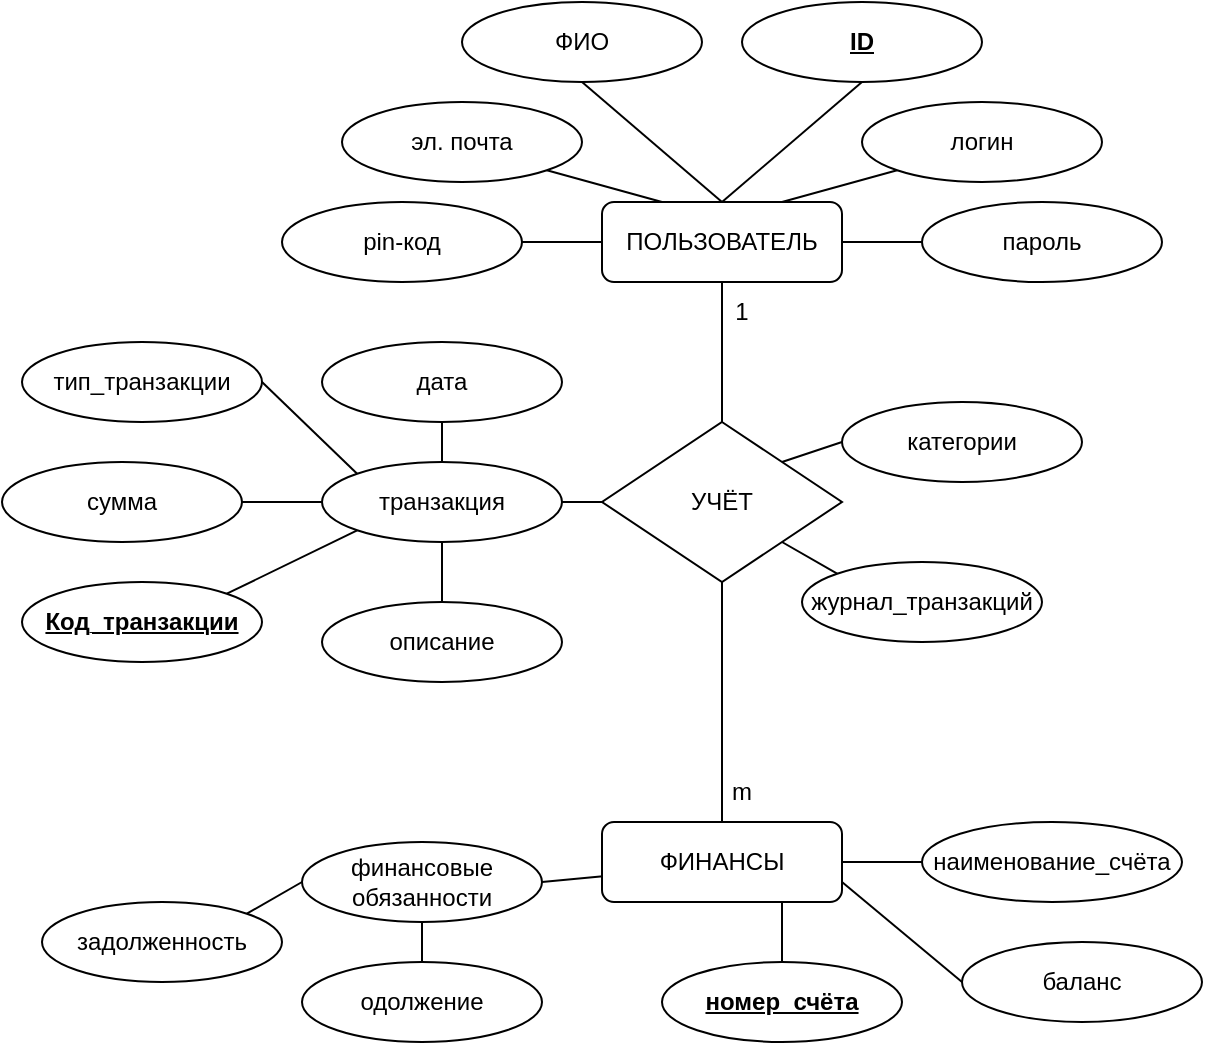 <mxfile version="22.0.4" type="device">
  <diagram name="Страница — 1" id="ZCq6h6P0zEXbTGPvVUHU">
    <mxGraphModel dx="1970" dy="1757" grid="1" gridSize="10" guides="1" tooltips="1" connect="1" arrows="1" fold="1" page="1" pageScale="1" pageWidth="827" pageHeight="1169" math="0" shadow="0">
      <root>
        <mxCell id="0" />
        <mxCell id="1" parent="0" />
        <mxCell id="e3u21Hywk7B6BTD9VeC_-1" value="ПОЛЬЗОВАТЕЛЬ" style="rounded=1;whiteSpace=wrap;html=1;" parent="1" vertex="1">
          <mxGeometry x="200" y="30" width="120" height="40" as="geometry" />
        </mxCell>
        <mxCell id="e3u21Hywk7B6BTD9VeC_-2" value="УЧЁТ" style="rhombus;whiteSpace=wrap;html=1;" parent="1" vertex="1">
          <mxGeometry x="200" y="140" width="120" height="80" as="geometry" />
        </mxCell>
        <mxCell id="hS-4HyBoHkUTcOerLhwg-1" style="rounded=0;orthogonalLoop=1;jettySize=auto;html=1;exitX=0.009;exitY=0.903;exitDx=0;exitDy=0;entryX=1;entryY=0.5;entryDx=0;entryDy=0;endArrow=none;endFill=0;exitPerimeter=0;" edge="1" parent="1" target="e3u21Hywk7B6BTD9VeC_-50">
          <mxGeometry relative="1" as="geometry">
            <mxPoint x="211.08" y="366.12" as="sourcePoint" />
          </mxGeometry>
        </mxCell>
        <mxCell id="e3u21Hywk7B6BTD9VeC_-3" value="ФИНАНСЫ" style="rounded=1;whiteSpace=wrap;html=1;" parent="1" vertex="1">
          <mxGeometry x="200" y="340" width="120" height="40" as="geometry" />
        </mxCell>
        <mxCell id="e3u21Hywk7B6BTD9VeC_-4" value="" style="endArrow=none;html=1;rounded=0;entryX=0.5;entryY=1;entryDx=0;entryDy=0;exitX=0.5;exitY=0;exitDx=0;exitDy=0;" parent="1" source="e3u21Hywk7B6BTD9VeC_-2" target="e3u21Hywk7B6BTD9VeC_-1" edge="1">
          <mxGeometry width="50" height="50" relative="1" as="geometry">
            <mxPoint x="180" y="150" as="sourcePoint" />
            <mxPoint x="230" y="100" as="targetPoint" />
          </mxGeometry>
        </mxCell>
        <mxCell id="e3u21Hywk7B6BTD9VeC_-5" value="" style="endArrow=none;html=1;rounded=0;exitX=0.5;exitY=1;exitDx=0;exitDy=0;entryX=0.5;entryY=0;entryDx=0;entryDy=0;" parent="1" source="e3u21Hywk7B6BTD9VeC_-2" target="e3u21Hywk7B6BTD9VeC_-3" edge="1">
          <mxGeometry width="50" height="50" relative="1" as="geometry">
            <mxPoint x="390" y="300" as="sourcePoint" />
            <mxPoint x="440" y="250" as="targetPoint" />
          </mxGeometry>
        </mxCell>
        <mxCell id="e3u21Hywk7B6BTD9VeC_-6" value="логин" style="ellipse;whiteSpace=wrap;html=1;" parent="1" vertex="1">
          <mxGeometry x="330" y="-20" width="120" height="40" as="geometry" />
        </mxCell>
        <mxCell id="e3u21Hywk7B6BTD9VeC_-7" value="пароль" style="ellipse;whiteSpace=wrap;html=1;" parent="1" vertex="1">
          <mxGeometry x="360" y="30" width="120" height="40" as="geometry" />
        </mxCell>
        <mxCell id="e3u21Hywk7B6BTD9VeC_-8" value="ФИО" style="ellipse;whiteSpace=wrap;html=1;" parent="1" vertex="1">
          <mxGeometry x="130" y="-70" width="120" height="40" as="geometry" />
        </mxCell>
        <mxCell id="e3u21Hywk7B6BTD9VeC_-9" value="эл. почта" style="ellipse;whiteSpace=wrap;html=1;" parent="1" vertex="1">
          <mxGeometry x="70" y="-20" width="120" height="40" as="geometry" />
        </mxCell>
        <mxCell id="e3u21Hywk7B6BTD9VeC_-10" value="pin-код" style="ellipse;whiteSpace=wrap;html=1;" parent="1" vertex="1">
          <mxGeometry x="40" y="30" width="120" height="40" as="geometry" />
        </mxCell>
        <mxCell id="e3u21Hywk7B6BTD9VeC_-11" value="" style="endArrow=none;html=1;rounded=0;entryX=0;entryY=0.5;entryDx=0;entryDy=0;exitX=1;exitY=0.5;exitDx=0;exitDy=0;" parent="1" source="e3u21Hywk7B6BTD9VeC_-1" target="e3u21Hywk7B6BTD9VeC_-7" edge="1">
          <mxGeometry width="50" height="50" relative="1" as="geometry">
            <mxPoint x="390" y="180" as="sourcePoint" />
            <mxPoint x="440" y="130" as="targetPoint" />
          </mxGeometry>
        </mxCell>
        <mxCell id="e3u21Hywk7B6BTD9VeC_-12" value="" style="endArrow=none;html=1;rounded=0;entryX=0;entryY=1;entryDx=0;entryDy=0;exitX=0.75;exitY=0;exitDx=0;exitDy=0;" parent="1" source="e3u21Hywk7B6BTD9VeC_-1" target="e3u21Hywk7B6BTD9VeC_-6" edge="1">
          <mxGeometry width="50" height="50" relative="1" as="geometry">
            <mxPoint x="390" y="180" as="sourcePoint" />
            <mxPoint x="440" y="130" as="targetPoint" />
          </mxGeometry>
        </mxCell>
        <mxCell id="e3u21Hywk7B6BTD9VeC_-13" value="" style="endArrow=none;html=1;rounded=0;exitX=0.5;exitY=1;exitDx=0;exitDy=0;entryX=0.5;entryY=0;entryDx=0;entryDy=0;" parent="1" source="e3u21Hywk7B6BTD9VeC_-8" target="e3u21Hywk7B6BTD9VeC_-1" edge="1">
          <mxGeometry width="50" height="50" relative="1" as="geometry">
            <mxPoint x="390" y="180" as="sourcePoint" />
            <mxPoint x="440" y="130" as="targetPoint" />
          </mxGeometry>
        </mxCell>
        <mxCell id="e3u21Hywk7B6BTD9VeC_-14" value="" style="endArrow=none;html=1;rounded=0;entryX=1;entryY=1;entryDx=0;entryDy=0;exitX=0.25;exitY=0;exitDx=0;exitDy=0;" parent="1" source="e3u21Hywk7B6BTD9VeC_-1" target="e3u21Hywk7B6BTD9VeC_-9" edge="1">
          <mxGeometry width="50" height="50" relative="1" as="geometry">
            <mxPoint x="390" y="180" as="sourcePoint" />
            <mxPoint x="440" y="130" as="targetPoint" />
          </mxGeometry>
        </mxCell>
        <mxCell id="e3u21Hywk7B6BTD9VeC_-15" value="" style="endArrow=none;html=1;rounded=0;exitX=1;exitY=0.5;exitDx=0;exitDy=0;entryX=0;entryY=0.5;entryDx=0;entryDy=0;" parent="1" source="e3u21Hywk7B6BTD9VeC_-10" target="e3u21Hywk7B6BTD9VeC_-1" edge="1">
          <mxGeometry width="50" height="50" relative="1" as="geometry">
            <mxPoint x="390" y="180" as="sourcePoint" />
            <mxPoint x="440" y="130" as="targetPoint" />
          </mxGeometry>
        </mxCell>
        <mxCell id="e3u21Hywk7B6BTD9VeC_-16" value="&lt;b&gt;&lt;u&gt;номер_счёта&lt;/u&gt;&lt;/b&gt;" style="ellipse;whiteSpace=wrap;html=1;" parent="1" vertex="1">
          <mxGeometry x="230" y="410" width="120" height="40" as="geometry" />
        </mxCell>
        <mxCell id="e3u21Hywk7B6BTD9VeC_-17" value="наименование_счёта" style="ellipse;whiteSpace=wrap;html=1;" parent="1" vertex="1">
          <mxGeometry x="360" y="340" width="130" height="40" as="geometry" />
        </mxCell>
        <mxCell id="e3u21Hywk7B6BTD9VeC_-20" value="баланс" style="ellipse;whiteSpace=wrap;html=1;" parent="1" vertex="1">
          <mxGeometry x="380" y="400" width="120" height="40" as="geometry" />
        </mxCell>
        <mxCell id="e3u21Hywk7B6BTD9VeC_-24" value="" style="endArrow=none;html=1;rounded=0;exitX=0.5;exitY=0;exitDx=0;exitDy=0;entryX=0.75;entryY=1;entryDx=0;entryDy=0;" parent="1" source="e3u21Hywk7B6BTD9VeC_-16" target="e3u21Hywk7B6BTD9VeC_-3" edge="1">
          <mxGeometry width="50" height="50" relative="1" as="geometry">
            <mxPoint x="280" y="140" as="sourcePoint" />
            <mxPoint x="330" y="90" as="targetPoint" />
          </mxGeometry>
        </mxCell>
        <mxCell id="e3u21Hywk7B6BTD9VeC_-30" value="" style="endArrow=none;html=1;rounded=0;entryX=0;entryY=0.5;entryDx=0;entryDy=0;exitX=1;exitY=0.5;exitDx=0;exitDy=0;" parent="1" source="e3u21Hywk7B6BTD9VeC_-3" target="e3u21Hywk7B6BTD9VeC_-17" edge="1">
          <mxGeometry width="50" height="50" relative="1" as="geometry">
            <mxPoint x="280" y="140" as="sourcePoint" />
            <mxPoint x="330" y="90" as="targetPoint" />
          </mxGeometry>
        </mxCell>
        <mxCell id="e3u21Hywk7B6BTD9VeC_-31" value="" style="endArrow=none;html=1;rounded=0;entryX=0;entryY=0.5;entryDx=0;entryDy=0;exitX=1;exitY=0.75;exitDx=0;exitDy=0;" parent="1" source="e3u21Hywk7B6BTD9VeC_-3" target="e3u21Hywk7B6BTD9VeC_-20" edge="1">
          <mxGeometry width="50" height="50" relative="1" as="geometry">
            <mxPoint x="280" y="140" as="sourcePoint" />
            <mxPoint x="330" y="90" as="targetPoint" />
          </mxGeometry>
        </mxCell>
        <mxCell id="e3u21Hywk7B6BTD9VeC_-36" value="1" style="text;html=1;strokeColor=none;fillColor=none;align=center;verticalAlign=middle;whiteSpace=wrap;rounded=0;" parent="1" vertex="1">
          <mxGeometry x="260" y="70" width="20" height="30" as="geometry" />
        </mxCell>
        <mxCell id="e3u21Hywk7B6BTD9VeC_-37" value="m" style="text;html=1;strokeColor=none;fillColor=none;align=center;verticalAlign=middle;whiteSpace=wrap;rounded=0;" parent="1" vertex="1">
          <mxGeometry x="260" y="310" width="20" height="30" as="geometry" />
        </mxCell>
        <mxCell id="e3u21Hywk7B6BTD9VeC_-48" value="журнал_транзакций" style="ellipse;whiteSpace=wrap;html=1;" parent="1" vertex="1">
          <mxGeometry x="300" y="210" width="120" height="40" as="geometry" />
        </mxCell>
        <mxCell id="e3u21Hywk7B6BTD9VeC_-49" value="" style="endArrow=none;html=1;rounded=0;exitX=0;exitY=0;exitDx=0;exitDy=0;entryX=1;entryY=1;entryDx=0;entryDy=0;" parent="1" source="e3u21Hywk7B6BTD9VeC_-48" target="e3u21Hywk7B6BTD9VeC_-2" edge="1">
          <mxGeometry width="50" height="50" relative="1" as="geometry">
            <mxPoint x="270" y="210" as="sourcePoint" />
            <mxPoint x="320" y="160" as="targetPoint" />
          </mxGeometry>
        </mxCell>
        <mxCell id="V82ZslPjWb0jyPVpj5px-95" style="rounded=0;orthogonalLoop=1;jettySize=auto;html=1;exitX=0;exitY=0.5;exitDx=0;exitDy=0;entryX=1;entryY=0;entryDx=0;entryDy=0;endArrow=none;endFill=0;" parent="1" source="e3u21Hywk7B6BTD9VeC_-50" target="V82ZslPjWb0jyPVpj5px-89" edge="1">
          <mxGeometry relative="1" as="geometry" />
        </mxCell>
        <mxCell id="e3u21Hywk7B6BTD9VeC_-50" value="финансовые обязанности" style="ellipse;whiteSpace=wrap;html=1;" parent="1" vertex="1">
          <mxGeometry x="50" y="350" width="120" height="40" as="geometry" />
        </mxCell>
        <mxCell id="e3u21Hywk7B6BTD9VeC_-54" value="транзакция" style="ellipse;whiteSpace=wrap;html=1;" parent="1" vertex="1">
          <mxGeometry x="60" y="160" width="120" height="40" as="geometry" />
        </mxCell>
        <mxCell id="e3u21Hywk7B6BTD9VeC_-55" value="" style="endArrow=none;html=1;rounded=0;entryX=0;entryY=0.5;entryDx=0;entryDy=0;exitX=1;exitY=0.5;exitDx=0;exitDy=0;" parent="1" source="e3u21Hywk7B6BTD9VeC_-54" target="e3u21Hywk7B6BTD9VeC_-2" edge="1">
          <mxGeometry width="50" height="50" relative="1" as="geometry">
            <mxPoint x="210" y="220" as="sourcePoint" />
            <mxPoint x="260" y="170" as="targetPoint" />
          </mxGeometry>
        </mxCell>
        <mxCell id="V82ZslPjWb0jyPVpj5px-98" style="rounded=0;orthogonalLoop=1;jettySize=auto;html=1;exitX=0;exitY=0.5;exitDx=0;exitDy=0;entryX=1;entryY=0;entryDx=0;entryDy=0;endArrow=none;endFill=0;" parent="1" source="V82ZslPjWb0jyPVpj5px-79" target="e3u21Hywk7B6BTD9VeC_-2" edge="1">
          <mxGeometry relative="1" as="geometry" />
        </mxCell>
        <mxCell id="V82ZslPjWb0jyPVpj5px-79" value="категории" style="ellipse;whiteSpace=wrap;html=1;" parent="1" vertex="1">
          <mxGeometry x="320" y="130" width="120" height="40" as="geometry" />
        </mxCell>
        <mxCell id="V82ZslPjWb0jyPVpj5px-89" value="задолженность" style="ellipse;whiteSpace=wrap;html=1;" parent="1" vertex="1">
          <mxGeometry x="-80" y="380" width="120" height="40" as="geometry" />
        </mxCell>
        <mxCell id="V82ZslPjWb0jyPVpj5px-90" value="одолжение" style="ellipse;whiteSpace=wrap;html=1;" parent="1" vertex="1">
          <mxGeometry x="50" y="410" width="120" height="40" as="geometry" />
        </mxCell>
        <mxCell id="V82ZslPjWb0jyPVpj5px-92" value="" style="endArrow=none;html=1;rounded=0;exitX=0.5;exitY=0;exitDx=0;exitDy=0;entryX=0.5;entryY=1;entryDx=0;entryDy=0;" parent="1" source="V82ZslPjWb0jyPVpj5px-90" target="e3u21Hywk7B6BTD9VeC_-50" edge="1">
          <mxGeometry width="50" height="50" relative="1" as="geometry">
            <mxPoint x="915" y="170" as="sourcePoint" />
            <mxPoint x="965" y="120" as="targetPoint" />
          </mxGeometry>
        </mxCell>
        <mxCell id="V82ZslPjWb0jyPVpj5px-97" style="rounded=0;orthogonalLoop=1;jettySize=auto;html=1;exitX=0.5;exitY=1;exitDx=0;exitDy=0;endArrow=none;endFill=0;" parent="1" source="V82ZslPjWb0jyPVpj5px-96" edge="1">
          <mxGeometry relative="1" as="geometry">
            <mxPoint x="260" y="30" as="targetPoint" />
          </mxGeometry>
        </mxCell>
        <mxCell id="V82ZslPjWb0jyPVpj5px-96" value="&lt;b&gt;&lt;u&gt;ID&lt;/u&gt;&lt;/b&gt;" style="ellipse;whiteSpace=wrap;html=1;" parent="1" vertex="1">
          <mxGeometry x="270" y="-70" width="120" height="40" as="geometry" />
        </mxCell>
        <mxCell id="XLCizKJvrAyFyJdV6BbJ-1" value="&lt;div&gt;&lt;b&gt;&lt;u&gt;Код_транзакции&lt;/u&gt;&lt;/b&gt;&lt;/div&gt;" style="ellipse;whiteSpace=wrap;html=1;" parent="1" vertex="1">
          <mxGeometry x="-90" y="220" width="120" height="40" as="geometry" />
        </mxCell>
        <mxCell id="hS-4HyBoHkUTcOerLhwg-2" value="тип_транзакции" style="ellipse;whiteSpace=wrap;html=1;" vertex="1" parent="1">
          <mxGeometry x="-90" y="100" width="120" height="40" as="geometry" />
        </mxCell>
        <mxCell id="hS-4HyBoHkUTcOerLhwg-4" value="" style="endArrow=none;html=1;rounded=0;exitX=1;exitY=0;exitDx=0;exitDy=0;entryX=0;entryY=1;entryDx=0;entryDy=0;" edge="1" parent="1" source="XLCizKJvrAyFyJdV6BbJ-1" target="e3u21Hywk7B6BTD9VeC_-54">
          <mxGeometry width="50" height="50" relative="1" as="geometry">
            <mxPoint x="230" y="250" as="sourcePoint" />
            <mxPoint x="280" y="200" as="targetPoint" />
          </mxGeometry>
        </mxCell>
        <mxCell id="hS-4HyBoHkUTcOerLhwg-5" value="" style="endArrow=none;html=1;rounded=0;exitX=1;exitY=0.5;exitDx=0;exitDy=0;entryX=0;entryY=0;entryDx=0;entryDy=0;" edge="1" parent="1" source="hS-4HyBoHkUTcOerLhwg-2" target="e3u21Hywk7B6BTD9VeC_-54">
          <mxGeometry width="50" height="50" relative="1" as="geometry">
            <mxPoint x="230" y="250" as="sourcePoint" />
            <mxPoint x="280" y="200" as="targetPoint" />
          </mxGeometry>
        </mxCell>
        <mxCell id="hS-4HyBoHkUTcOerLhwg-6" value="описание" style="ellipse;whiteSpace=wrap;html=1;" vertex="1" parent="1">
          <mxGeometry x="60" y="230" width="120" height="40" as="geometry" />
        </mxCell>
        <mxCell id="hS-4HyBoHkUTcOerLhwg-7" value="" style="endArrow=none;html=1;rounded=0;exitX=0.5;exitY=0;exitDx=0;exitDy=0;entryX=0.5;entryY=1;entryDx=0;entryDy=0;" edge="1" parent="1" source="hS-4HyBoHkUTcOerLhwg-6" target="e3u21Hywk7B6BTD9VeC_-54">
          <mxGeometry width="50" height="50" relative="1" as="geometry">
            <mxPoint x="69.57" y="231.86" as="sourcePoint" />
            <mxPoint x="115.57" y="219.86" as="targetPoint" />
          </mxGeometry>
        </mxCell>
        <mxCell id="hS-4HyBoHkUTcOerLhwg-8" value="дата" style="ellipse;whiteSpace=wrap;html=1;" vertex="1" parent="1">
          <mxGeometry x="60" y="100" width="120" height="40" as="geometry" />
        </mxCell>
        <mxCell id="hS-4HyBoHkUTcOerLhwg-9" value="" style="endArrow=none;html=1;rounded=0;exitX=0.5;exitY=1;exitDx=0;exitDy=0;entryX=0.5;entryY=0;entryDx=0;entryDy=0;" edge="1" parent="1" source="hS-4HyBoHkUTcOerLhwg-8" target="e3u21Hywk7B6BTD9VeC_-54">
          <mxGeometry width="50" height="50" relative="1" as="geometry">
            <mxPoint x="180" y="220" as="sourcePoint" />
            <mxPoint x="208" y="236" as="targetPoint" />
          </mxGeometry>
        </mxCell>
        <mxCell id="hS-4HyBoHkUTcOerLhwg-11" value="сумма" style="ellipse;whiteSpace=wrap;html=1;" vertex="1" parent="1">
          <mxGeometry x="-100" y="160" width="120" height="40" as="geometry" />
        </mxCell>
        <mxCell id="hS-4HyBoHkUTcOerLhwg-12" value="" style="endArrow=none;html=1;rounded=0;exitX=1;exitY=0.5;exitDx=0;exitDy=0;entryX=0;entryY=0.5;entryDx=0;entryDy=0;" edge="1" parent="1" source="hS-4HyBoHkUTcOerLhwg-11" target="e3u21Hywk7B6BTD9VeC_-54">
          <mxGeometry width="50" height="50" relative="1" as="geometry">
            <mxPoint x="-30" y="170" as="sourcePoint" />
            <mxPoint x="18" y="226" as="targetPoint" />
          </mxGeometry>
        </mxCell>
      </root>
    </mxGraphModel>
  </diagram>
</mxfile>
